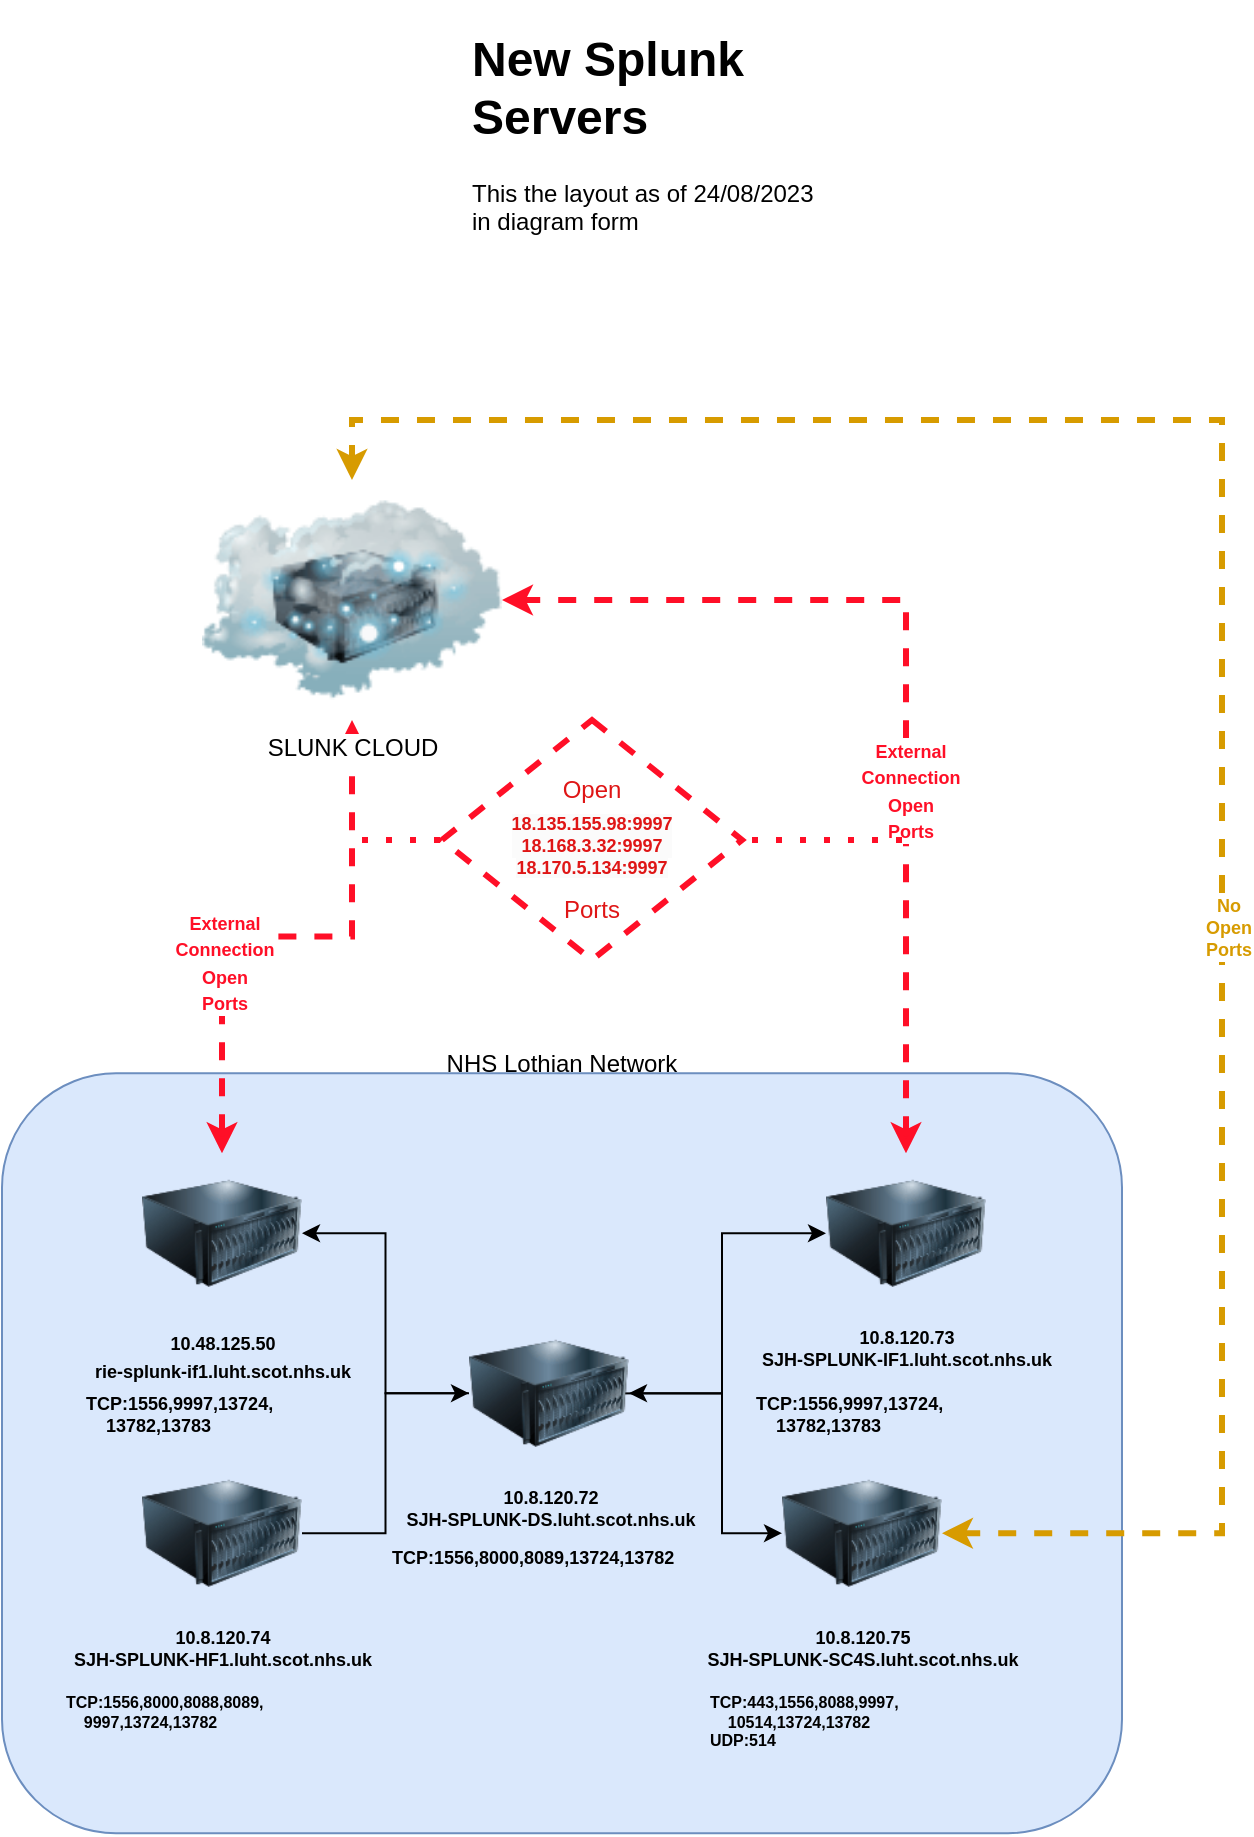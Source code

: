 <mxfile version="21.6.8" type="github">
  <diagram name="Splunk Overview" id="NvbPiFwkpMxz-0u18v1t">
    <mxGraphModel dx="1434" dy="711" grid="1" gridSize="10" guides="1" tooltips="1" connect="1" arrows="1" fold="1" page="1" pageScale="1" pageWidth="827" pageHeight="1169" math="0" shadow="0">
      <root>
        <mxCell id="0" />
        <mxCell id="1" parent="0" />
        <mxCell id="BVzlhwqOJCUQSImKMimq-3" value="" style="group" parent="1" vertex="1" connectable="0">
          <mxGeometry x="40" y="526.63" width="530" height="400" as="geometry" />
        </mxCell>
        <mxCell id="BVzlhwqOJCUQSImKMimq-1" value="" style="rounded=1;whiteSpace=wrap;html=1;fillColor=#dae8fc;strokeColor=#6c8ebf;" parent="BVzlhwqOJCUQSImKMimq-3" vertex="1">
          <mxGeometry x="-30" y="20" width="560" height="380" as="geometry" />
        </mxCell>
        <mxCell id="BVzlhwqOJCUQSImKMimq-2" value="NHS Lothian Network" style="text;html=1;strokeColor=none;fillColor=none;align=center;verticalAlign=middle;whiteSpace=wrap;rounded=0;" parent="BVzlhwqOJCUQSImKMimq-3" vertex="1">
          <mxGeometry x="40" width="420" height="30" as="geometry" />
        </mxCell>
        <mxCell id="BVzlhwqOJCUQSImKMimq-4" value="&lt;font style=&quot;font-size: 9px;&quot;&gt;10.48.125.50 &lt;br&gt;rie-splunk-if1.luht.scot.nhs.uk&lt;/font&gt;" style="image;html=1;image=img/lib/clip_art/computers/Server_128x128.png;labelBackgroundColor=none;fontStyle=1;align=center;" parent="BVzlhwqOJCUQSImKMimq-3" vertex="1">
          <mxGeometry x="40" y="60" width="80" height="80" as="geometry" />
        </mxCell>
        <mxCell id="BVzlhwqOJCUQSImKMimq-7" value="10.8.120.73 &lt;br style=&quot;font-size: 9px;&quot;&gt;SJH-SPLUNK-IF1.luht.scot.nhs.uk" style="image;html=1;image=img/lib/clip_art/computers/Server_128x128.png;labelBackgroundColor=none;fontSize=9;fontStyle=1" parent="BVzlhwqOJCUQSImKMimq-3" vertex="1">
          <mxGeometry x="382" y="60" width="80" height="80" as="geometry" />
        </mxCell>
        <mxCell id="BVzlhwqOJCUQSImKMimq-12" style="edgeStyle=orthogonalEdgeStyle;rounded=0;orthogonalLoop=1;jettySize=auto;html=1;" parent="BVzlhwqOJCUQSImKMimq-3" source="BVzlhwqOJCUQSImKMimq-6" target="BVzlhwqOJCUQSImKMimq-9" edge="1">
          <mxGeometry relative="1" as="geometry" />
        </mxCell>
        <mxCell id="BVzlhwqOJCUQSImKMimq-6" value="10.8.120.74 &lt;br style=&quot;font-size: 9px;&quot;&gt;SJH-SPLUNK-HF1.luht.scot.nhs.uk" style="image;html=1;image=img/lib/clip_art/computers/Server_128x128.png;fontSize=9;labelBackgroundColor=none;fontStyle=1" parent="BVzlhwqOJCUQSImKMimq-3" vertex="1">
          <mxGeometry x="40" y="210" width="80" height="80" as="geometry" />
        </mxCell>
        <mxCell id="ZCe0Wg5Z4BdaRWt3wB61-5" style="edgeStyle=orthogonalEdgeStyle;rounded=0;orthogonalLoop=1;jettySize=auto;html=1;entryX=1;entryY=0.5;entryDx=0;entryDy=0;startArrow=classic;startFill=1;" parent="BVzlhwqOJCUQSImKMimq-3" source="BVzlhwqOJCUQSImKMimq-5" target="BVzlhwqOJCUQSImKMimq-9" edge="1">
          <mxGeometry relative="1" as="geometry">
            <Array as="points">
              <mxPoint x="330" y="250" />
              <mxPoint x="330" y="180" />
            </Array>
          </mxGeometry>
        </mxCell>
        <mxCell id="BVzlhwqOJCUQSImKMimq-5" value="10.8.120.75 &lt;br style=&quot;font-size: 9px;&quot;&gt;SJH-SPLUNK-SC4S.luht.scot.nhs.uk" style="image;html=1;image=img/lib/clip_art/computers/Server_128x128.png;labelBackgroundColor=none;fontSize=9;fontStyle=1;verticalAlign=top;" parent="BVzlhwqOJCUQSImKMimq-3" vertex="1">
          <mxGeometry x="360" y="210" width="80" height="80" as="geometry" />
        </mxCell>
        <mxCell id="BVzlhwqOJCUQSImKMimq-13" style="edgeStyle=orthogonalEdgeStyle;rounded=0;orthogonalLoop=1;jettySize=auto;html=1;entryX=0;entryY=0.5;entryDx=0;entryDy=0;" parent="BVzlhwqOJCUQSImKMimq-3" target="BVzlhwqOJCUQSImKMimq-7" edge="1">
          <mxGeometry relative="1" as="geometry">
            <mxPoint x="223.5" y="180.022" as="sourcePoint" />
            <mxPoint x="322" y="100.022" as="targetPoint" />
            <Array as="points">
              <mxPoint x="330" y="180" />
              <mxPoint x="330" y="100" />
            </Array>
          </mxGeometry>
        </mxCell>
        <mxCell id="BVzlhwqOJCUQSImKMimq-16" style="edgeStyle=orthogonalEdgeStyle;rounded=0;orthogonalLoop=1;jettySize=auto;html=1;" parent="BVzlhwqOJCUQSImKMimq-3" source="BVzlhwqOJCUQSImKMimq-9" target="BVzlhwqOJCUQSImKMimq-4" edge="1">
          <mxGeometry relative="1" as="geometry" />
        </mxCell>
        <mxCell id="BVzlhwqOJCUQSImKMimq-9" value="10.8.120.72 &lt;br style=&quot;font-size: 9px;&quot;&gt;SJH-SPLUNK-DS.luht.scot.nhs.uk" style="image;html=1;image=img/lib/clip_art/computers/Server_128x128.png;fontSize=9;labelBackgroundColor=none;labelBorderColor=none;fontStyle=1" parent="BVzlhwqOJCUQSImKMimq-3" vertex="1">
          <mxGeometry x="203.5" y="140" width="80" height="80" as="geometry" />
        </mxCell>
        <mxCell id="ZCe0Wg5Z4BdaRWt3wB61-21" value="TCP:443,1556,8088,9997,&#xa;    10514,13724,13782&#xa;UDP:514" style="text;whiteSpace=wrap;fontSize=8;fontStyle=1;align=left;" parent="BVzlhwqOJCUQSImKMimq-3" vertex="1">
          <mxGeometry x="322" y="323.37" width="140" height="50" as="geometry" />
        </mxCell>
        <mxCell id="ZCe0Wg5Z4BdaRWt3wB61-23" value="TCP:1556,8000,8088,8089,&#xa;    9997,13724,13782" style="text;whiteSpace=wrap;fontStyle=1;fontSize=8;" parent="BVzlhwqOJCUQSImKMimq-3" vertex="1">
          <mxGeometry y="323.37" width="113" height="30" as="geometry" />
        </mxCell>
        <mxCell id="ZCe0Wg5Z4BdaRWt3wB61-24" value="TCP:1556,9997,13724,&#xa;    13782,13783" style="text;whiteSpace=wrap;fontSize=9;fontStyle=1" parent="BVzlhwqOJCUQSImKMimq-3" vertex="1">
          <mxGeometry x="10" y="173.37" width="120" height="46.63" as="geometry" />
        </mxCell>
        <mxCell id="ZCe0Wg5Z4BdaRWt3wB61-55" value="TCP:1556,9997,13724,&#xa;    13782,13783" style="text;whiteSpace=wrap;fontSize=9;fontStyle=1" parent="BVzlhwqOJCUQSImKMimq-3" vertex="1">
          <mxGeometry x="345" y="173.37" width="110" height="30" as="geometry" />
        </mxCell>
        <mxCell id="ZCe0Wg5Z4BdaRWt3wB61-57" value="TCP:1556,8000,8089,13724,13782" style="text;whiteSpace=wrap;fontSize=9;fontStyle=1" parent="BVzlhwqOJCUQSImKMimq-3" vertex="1">
          <mxGeometry x="162.5" y="250" width="175" height="40" as="geometry" />
        </mxCell>
        <mxCell id="BVzlhwqOJCUQSImKMimq-18" style="edgeStyle=orthogonalEdgeStyle;rounded=0;orthogonalLoop=1;jettySize=auto;html=1;startArrow=classic;startFill=1;dashed=1;fillColor=#f8cecc;strokeColor=#ff0f27;strokeWidth=3;" parent="1" source="BVzlhwqOJCUQSImKMimq-17" target="BVzlhwqOJCUQSImKMimq-4" edge="1">
          <mxGeometry relative="1" as="geometry" />
        </mxCell>
        <mxCell id="ZCe0Wg5Z4BdaRWt3wB61-3" value="&lt;font style=&quot;font-size: 9px;&quot;&gt;&lt;b&gt;&lt;font style=&quot;font-size: 9px;&quot; color=&quot;#ff0f27&quot;&gt;External&lt;br style=&quot;border-color: var(--border-color);&quot;&gt;&lt;/font&gt;&lt;span style=&quot;color: rgb(255, 15, 39);&quot;&gt;Connection&lt;/span&gt;&lt;br style=&quot;border-color: var(--border-color); color: rgb(255, 15, 39);&quot;&gt;&lt;span style=&quot;color: rgb(255, 15, 39);&quot;&gt;Open&lt;/span&gt;&lt;br style=&quot;border-color: var(--border-color); color: rgb(255, 15, 39);&quot;&gt;&lt;span style=&quot;color: rgb(255, 15, 39);&quot;&gt;Ports&lt;/span&gt;&lt;/b&gt;&lt;/font&gt;" style="edgeLabel;html=1;align=center;verticalAlign=middle;resizable=0;points=[];" parent="BVzlhwqOJCUQSImKMimq-18" vertex="1" connectable="0">
          <mxGeometry x="0.317" y="1" relative="1" as="geometry">
            <mxPoint as="offset" />
          </mxGeometry>
        </mxCell>
        <mxCell id="BVzlhwqOJCUQSImKMimq-19" style="edgeStyle=orthogonalEdgeStyle;rounded=0;orthogonalLoop=1;jettySize=auto;html=1;entryX=0.5;entryY=0;entryDx=0;entryDy=0;startArrow=classic;startFill=1;dashed=1;strokeWidth=3;fillColor=#f8cecc;strokeColor=#ff0f27;" parent="1" source="BVzlhwqOJCUQSImKMimq-17" target="BVzlhwqOJCUQSImKMimq-7" edge="1">
          <mxGeometry relative="1" as="geometry" />
        </mxCell>
        <mxCell id="ZCe0Wg5Z4BdaRWt3wB61-2" value="&lt;font color=&quot;#ff0f27&quot; style=&quot;font-size: 9px;&quot;&gt;External&lt;br&gt;Connection&lt;br&gt;Open&lt;br&gt;Ports&lt;/font&gt;" style="edgeLabel;html=1;align=center;verticalAlign=middle;resizable=0;points=[];fontStyle=1" parent="BVzlhwqOJCUQSImKMimq-19" vertex="1" connectable="0">
          <mxGeometry x="0.24" y="2" relative="1" as="geometry">
            <mxPoint as="offset" />
          </mxGeometry>
        </mxCell>
        <UserObject label="SLUNK CLOUD" tooltip="18.135.155.98:9997&#xa;18.168.3.32:9997&#xa;18.170.5.134:9997" id="BVzlhwqOJCUQSImKMimq-17">
          <mxCell style="image;html=1;image=img/lib/clip_art/networking/Cloud_Server_128x128.png" parent="1" vertex="1">
            <mxGeometry x="110" y="250" width="150" height="120" as="geometry" />
          </mxCell>
        </UserObject>
        <mxCell id="BVzlhwqOJCUQSImKMimq-20" style="edgeStyle=orthogonalEdgeStyle;rounded=0;orthogonalLoop=1;jettySize=auto;html=1;entryX=0.5;entryY=0;entryDx=0;entryDy=0;startArrow=classic;startFill=1;fillColor=#ffe6cc;strokeColor=#d79b00;dashed=1;strokeWidth=3;exitX=1;exitY=0.5;exitDx=0;exitDy=0;" parent="1" source="BVzlhwqOJCUQSImKMimq-5" target="BVzlhwqOJCUQSImKMimq-17" edge="1">
          <mxGeometry relative="1" as="geometry">
            <Array as="points">
              <mxPoint x="620" y="777" />
              <mxPoint x="620" y="220" />
              <mxPoint x="185" y="220" />
            </Array>
          </mxGeometry>
        </mxCell>
        <mxCell id="ZCe0Wg5Z4BdaRWt3wB61-6" value="No&lt;br style=&quot;font-size: 9px;&quot;&gt;Open&lt;br style=&quot;font-size: 9px;&quot;&gt;Ports" style="edgeLabel;html=1;align=center;verticalAlign=middle;resizable=0;points=[];fontSize=9;fontStyle=1;fontColor=#d79b00;" parent="BVzlhwqOJCUQSImKMimq-20" vertex="1" connectable="0">
          <mxGeometry x="-0.237" y="-3" relative="1" as="geometry">
            <mxPoint as="offset" />
          </mxGeometry>
        </mxCell>
        <mxCell id="ZCe0Wg5Z4BdaRWt3wB61-8" value="&lt;p class=&quot;MsoListParagraphCxSpFirst&quot;&gt;&lt;br&gt;&lt;br&gt;&lt;br&gt;&lt;/p&gt;" style="rhombus;whiteSpace=wrap;html=1;verticalAlign=top;fontColor=#df1616;strokeColor=#FF0F27;dashed=1;strokeWidth=3;" parent="1" vertex="1">
          <mxGeometry x="230" y="370" width="150" height="120" as="geometry" />
        </mxCell>
        <mxCell id="ZCe0Wg5Z4BdaRWt3wB61-14" value="&lt;div style=&quot;border-color: var(--border-color); font-family: Helvetica; font-size: 9px; font-style: normal; font-variant-ligatures: normal; font-variant-caps: normal; letter-spacing: normal; orphans: 2; text-indent: 0px; text-transform: none; widows: 2; word-spacing: 0px; -webkit-text-stroke-width: 0px; text-decoration-thickness: initial; text-decoration-style: initial; text-decoration-color: initial; background-color: rgb(251, 251, 251);&quot;&gt;&lt;span style=&quot;border-color: var(--border-color); background-color: initial; font-size: 9px;&quot;&gt;18.135.155.98:9997&lt;/span&gt;&lt;/div&gt;&lt;div style=&quot;border-color: var(--border-color); font-family: Helvetica; font-size: 9px; font-style: normal; font-variant-ligatures: normal; font-variant-caps: normal; letter-spacing: normal; orphans: 2; text-indent: 0px; text-transform: none; widows: 2; word-spacing: 0px; -webkit-text-stroke-width: 0px; text-decoration-thickness: initial; text-decoration-style: initial; text-decoration-color: initial; background-color: rgb(251, 251, 251);&quot;&gt;&lt;span style=&quot;border-color: var(--border-color); background-color: initial; font-size: 9px;&quot;&gt;18.168.3.32:9997&lt;/span&gt;&lt;/div&gt;&lt;span style=&quot;font-family: Helvetica; font-size: 9px; font-style: normal; font-variant-ligatures: normal; font-variant-caps: normal; letter-spacing: normal; orphans: 2; text-indent: 0px; text-transform: none; widows: 2; word-spacing: 0px; -webkit-text-stroke-width: 0px; background-color: rgb(251, 251, 251); text-decoration-thickness: initial; text-decoration-style: initial; text-decoration-color: initial; float: none; display: inline !important;&quot;&gt;18.170.5.134:9997&lt;/span&gt;" style="text;whiteSpace=wrap;html=1;fontSize=9;align=center;fontColor=#df1616;fontStyle=1" parent="1" vertex="1">
          <mxGeometry x="260" y="410" width="90" height="40" as="geometry" />
        </mxCell>
        <mxCell id="ZCe0Wg5Z4BdaRWt3wB61-16" value="Open" style="text;html=1;strokeColor=none;fillColor=none;align=center;verticalAlign=middle;whiteSpace=wrap;rounded=0;fontColor=#df1616;" parent="1" vertex="1">
          <mxGeometry x="275" y="390" width="60" height="30" as="geometry" />
        </mxCell>
        <mxCell id="ZCe0Wg5Z4BdaRWt3wB61-17" value="Ports" style="text;html=1;strokeColor=none;fillColor=none;align=center;verticalAlign=middle;whiteSpace=wrap;rounded=0;fontColor=#df1616;" parent="1" vertex="1">
          <mxGeometry x="275" y="450" width="60" height="30" as="geometry" />
        </mxCell>
        <mxCell id="ZCe0Wg5Z4BdaRWt3wB61-19" value="" style="endArrow=none;dashed=1;html=1;dashPattern=1 3;strokeWidth=3;rounded=0;entryX=1;entryY=0.5;entryDx=0;entryDy=0;strokeColor=#FF0F27;" parent="1" target="ZCe0Wg5Z4BdaRWt3wB61-8" edge="1">
          <mxGeometry width="50" height="50" relative="1" as="geometry">
            <mxPoint x="460" y="430" as="sourcePoint" />
            <mxPoint x="370" y="490" as="targetPoint" />
          </mxGeometry>
        </mxCell>
        <mxCell id="ZCe0Wg5Z4BdaRWt3wB61-20" value="" style="endArrow=none;dashed=1;html=1;dashPattern=1 3;strokeWidth=3;rounded=0;entryX=0;entryY=0.5;entryDx=0;entryDy=0;strokeColor=#FF0F27;" parent="1" target="ZCe0Wg5Z4BdaRWt3wB61-8" edge="1">
          <mxGeometry width="50" height="50" relative="1" as="geometry">
            <mxPoint x="190" y="430" as="sourcePoint" />
            <mxPoint x="370" y="490" as="targetPoint" />
          </mxGeometry>
        </mxCell>
        <mxCell id="88VPWXvblTS8eW3EUqg8-1" value="&lt;h1&gt;New Splunk Servers&lt;/h1&gt;&lt;p&gt;This the layout as of 24/08/2023 in diagram form&lt;/p&gt;" style="text;html=1;strokeColor=none;fillColor=none;spacing=5;spacingTop=-20;whiteSpace=wrap;overflow=hidden;rounded=0;" vertex="1" parent="1">
          <mxGeometry x="240" y="20" width="190" height="120" as="geometry" />
        </mxCell>
      </root>
    </mxGraphModel>
  </diagram>
</mxfile>
